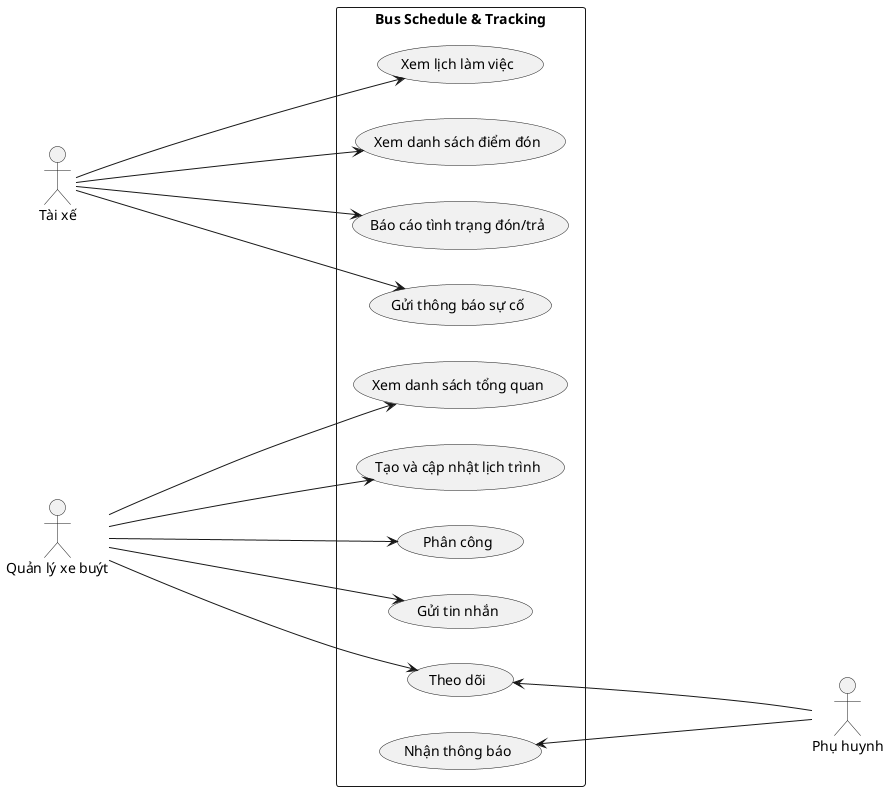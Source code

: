 @startuml
left to right direction
actor "Tài xế" as tx
actor "Quản lý xe buýt" as ql
actor "Phụ huynh" as ph

rectangle "Bus Schedule & Tracking" {
    usecase "Xem danh sách tổng quan" as UC1
    usecase "Tạo và cập nhật lịch trình" as UC2
    usecase "Phân công" as UC3
    usecase "Gửi tin nhắn" as UC4
    usecase "Theo dõi" as UC5
    usecase "Xem lịch làm việc" as UC6
    usecase "Xem danh sách điểm đón" as UC7
    usecase "Báo cáo tình trạng đón/trả" as UC8
    usecase "Gửi thông báo sự cố" as UC9
    usecase "Nhận thông báo" as UC10
}

ql -----> UC1
ql -----> UC2
ql -----> UC3
ql -----> UC4
ql -----> UC5

tx -----> UC6
tx -----> UC7
tx -----> UC8
tx -----> UC9

UC10 <----- ph
UC5 <----- ph
@enduml